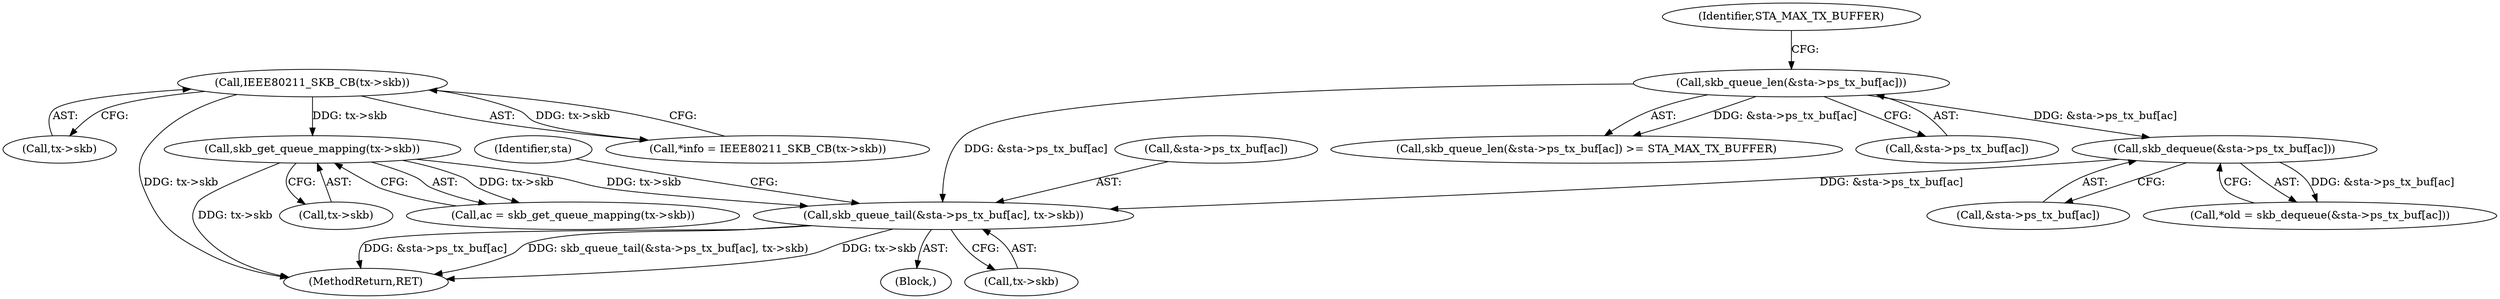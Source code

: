 digraph "0_linux_1d147bfa64293b2723c4fec50922168658e613ba_1@array" {
"1000280" [label="(Call,skb_queue_tail(&sta->ps_tx_buf[ac], tx->skb))"];
"1000220" [label="(Call,skb_dequeue(&sta->ps_tx_buf[ac]))"];
"1000208" [label="(Call,skb_queue_len(&sta->ps_tx_buf[ac]))"];
"1000151" [label="(Call,skb_get_queue_mapping(tx->skb))"];
"1000115" [label="(Call,IEEE80211_SKB_CB(tx->skb))"];
"1000215" [label="(Identifier,STA_MAX_TX_BUFFER)"];
"1000115" [label="(Call,IEEE80211_SKB_CB(tx->skb))"];
"1000280" [label="(Call,skb_queue_tail(&sta->ps_tx_buf[ac], tx->skb))"];
"1000207" [label="(Call,skb_queue_len(&sta->ps_tx_buf[ac]) >= STA_MAX_TX_BUFFER)"];
"1000152" [label="(Call,tx->skb)"];
"1000287" [label="(Call,tx->skb)"];
"1000218" [label="(Call,*old = skb_dequeue(&sta->ps_tx_buf[ac]))"];
"1000293" [label="(Identifier,sta)"];
"1000209" [label="(Call,&sta->ps_tx_buf[ac])"];
"1000220" [label="(Call,skb_dequeue(&sta->ps_tx_buf[ac]))"];
"1000113" [label="(Call,*info = IEEE80211_SKB_CB(tx->skb))"];
"1000221" [label="(Call,&sta->ps_tx_buf[ac])"];
"1000208" [label="(Call,skb_queue_len(&sta->ps_tx_buf[ac]))"];
"1000281" [label="(Call,&sta->ps_tx_buf[ac])"];
"1000151" [label="(Call,skb_get_queue_mapping(tx->skb))"];
"1000334" [label="(MethodReturn,RET)"];
"1000149" [label="(Call,ac = skb_get_queue_mapping(tx->skb))"];
"1000147" [label="(Block,)"];
"1000116" [label="(Call,tx->skb)"];
"1000280" -> "1000147"  [label="AST: "];
"1000280" -> "1000287"  [label="CFG: "];
"1000281" -> "1000280"  [label="AST: "];
"1000287" -> "1000280"  [label="AST: "];
"1000293" -> "1000280"  [label="CFG: "];
"1000280" -> "1000334"  [label="DDG: skb_queue_tail(&sta->ps_tx_buf[ac], tx->skb)"];
"1000280" -> "1000334"  [label="DDG: tx->skb"];
"1000280" -> "1000334"  [label="DDG: &sta->ps_tx_buf[ac]"];
"1000220" -> "1000280"  [label="DDG: &sta->ps_tx_buf[ac]"];
"1000208" -> "1000280"  [label="DDG: &sta->ps_tx_buf[ac]"];
"1000151" -> "1000280"  [label="DDG: tx->skb"];
"1000220" -> "1000218"  [label="AST: "];
"1000220" -> "1000221"  [label="CFG: "];
"1000221" -> "1000220"  [label="AST: "];
"1000218" -> "1000220"  [label="CFG: "];
"1000220" -> "1000218"  [label="DDG: &sta->ps_tx_buf[ac]"];
"1000208" -> "1000220"  [label="DDG: &sta->ps_tx_buf[ac]"];
"1000208" -> "1000207"  [label="AST: "];
"1000208" -> "1000209"  [label="CFG: "];
"1000209" -> "1000208"  [label="AST: "];
"1000215" -> "1000208"  [label="CFG: "];
"1000208" -> "1000207"  [label="DDG: &sta->ps_tx_buf[ac]"];
"1000151" -> "1000149"  [label="AST: "];
"1000151" -> "1000152"  [label="CFG: "];
"1000152" -> "1000151"  [label="AST: "];
"1000149" -> "1000151"  [label="CFG: "];
"1000151" -> "1000334"  [label="DDG: tx->skb"];
"1000151" -> "1000149"  [label="DDG: tx->skb"];
"1000115" -> "1000151"  [label="DDG: tx->skb"];
"1000115" -> "1000113"  [label="AST: "];
"1000115" -> "1000116"  [label="CFG: "];
"1000116" -> "1000115"  [label="AST: "];
"1000113" -> "1000115"  [label="CFG: "];
"1000115" -> "1000334"  [label="DDG: tx->skb"];
"1000115" -> "1000113"  [label="DDG: tx->skb"];
}
